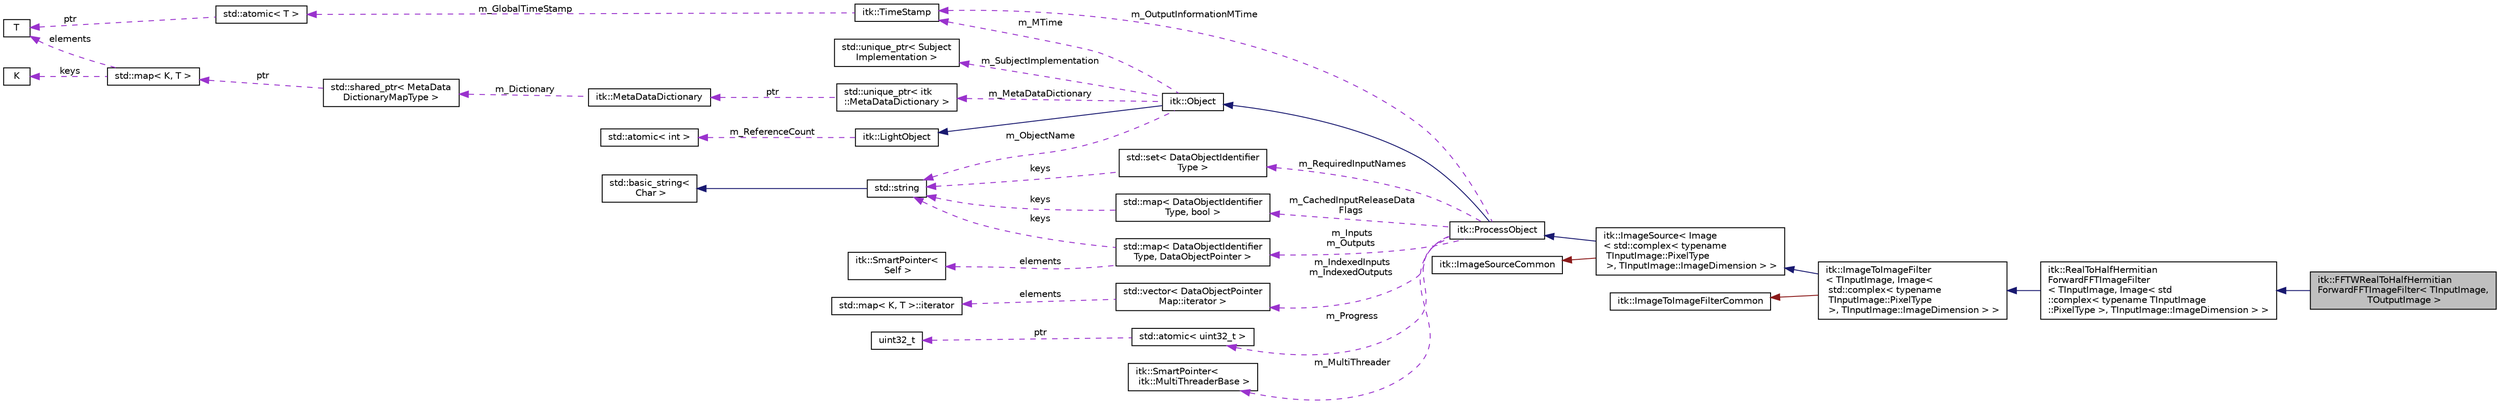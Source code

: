 digraph "itk::FFTWRealToHalfHermitianForwardFFTImageFilter&lt; TInputImage, TOutputImage &gt;"
{
 // LATEX_PDF_SIZE
  edge [fontname="Helvetica",fontsize="10",labelfontname="Helvetica",labelfontsize="10"];
  node [fontname="Helvetica",fontsize="10",shape=record];
  rankdir="LR";
  Node1 [label="itk::FFTWRealToHalfHermitian\lForwardFFTImageFilter\< TInputImage,\l TOutputImage \>",height=0.2,width=0.4,color="black", fillcolor="grey75", style="filled", fontcolor="black",tooltip="FFTW-based forward Fast Fourier Transform."];
  Node2 -> Node1 [dir="back",color="midnightblue",fontsize="10",style="solid",fontname="Helvetica"];
  Node2 [label="itk::RealToHalfHermitian\lForwardFFTImageFilter\l\< TInputImage, Image\< std\l::complex\< typename TInputImage\l::PixelType \>, TInputImage::ImageDimension \> \>",height=0.2,width=0.4,color="black", fillcolor="white", style="filled",URL="$classitk_1_1RealToHalfHermitianForwardFFTImageFilter.html",tooltip=" "];
  Node3 -> Node2 [dir="back",color="midnightblue",fontsize="10",style="solid",fontname="Helvetica"];
  Node3 [label="itk::ImageToImageFilter\l\< TInputImage, Image\<\l std::complex\< typename\l TInputImage::PixelType\l \>, TInputImage::ImageDimension \> \>",height=0.2,width=0.4,color="black", fillcolor="white", style="filled",URL="$classitk_1_1ImageToImageFilter.html",tooltip=" "];
  Node4 -> Node3 [dir="back",color="midnightblue",fontsize="10",style="solid",fontname="Helvetica"];
  Node4 [label="itk::ImageSource\< Image\l\< std::complex\< typename\l TInputImage::PixelType\l \>, TInputImage::ImageDimension \> \>",height=0.2,width=0.4,color="black", fillcolor="white", style="filled",URL="$classitk_1_1ImageSource.html",tooltip=" "];
  Node5 -> Node4 [dir="back",color="midnightblue",fontsize="10",style="solid",fontname="Helvetica"];
  Node5 [label="itk::ProcessObject",height=0.2,width=0.4,color="black", fillcolor="white", style="filled",URL="$classitk_1_1ProcessObject.html",tooltip="The base class for all process objects (source, filters, mappers) in the Insight data processing pipe..."];
  Node6 -> Node5 [dir="back",color="midnightblue",fontsize="10",style="solid",fontname="Helvetica"];
  Node6 [label="itk::Object",height=0.2,width=0.4,color="black", fillcolor="white", style="filled",URL="$classitk_1_1Object.html",tooltip="Base class for most ITK classes."];
  Node7 -> Node6 [dir="back",color="midnightblue",fontsize="10",style="solid",fontname="Helvetica"];
  Node7 [label="itk::LightObject",height=0.2,width=0.4,color="black", fillcolor="white", style="filled",URL="$classitk_1_1LightObject.html",tooltip="Light weight base class for most itk classes."];
  Node8 -> Node7 [dir="back",color="darkorchid3",fontsize="10",style="dashed",label=" m_ReferenceCount" ,fontname="Helvetica"];
  Node8 [label="std::atomic\< int \>",height=0.2,width=0.4,color="black", fillcolor="white", style="filled",tooltip=" "];
  Node9 -> Node6 [dir="back",color="darkorchid3",fontsize="10",style="dashed",label=" m_MTime" ,fontname="Helvetica"];
  Node9 [label="itk::TimeStamp",height=0.2,width=0.4,color="black", fillcolor="white", style="filled",URL="$classitk_1_1TimeStamp.html",tooltip="Generate a unique, increasing time value."];
  Node10 -> Node9 [dir="back",color="darkorchid3",fontsize="10",style="dashed",label=" m_GlobalTimeStamp" ,fontname="Helvetica"];
  Node10 [label="std::atomic\< T \>",height=0.2,width=0.4,color="black", fillcolor="white", style="filled",tooltip=" "];
  Node11 -> Node10 [dir="back",color="darkorchid3",fontsize="10",style="dashed",label=" ptr" ,fontname="Helvetica"];
  Node11 [label="T",height=0.2,width=0.4,color="black", fillcolor="white", style="filled",tooltip=" "];
  Node12 -> Node6 [dir="back",color="darkorchid3",fontsize="10",style="dashed",label=" m_SubjectImplementation" ,fontname="Helvetica"];
  Node12 [label="std::unique_ptr\< Subject\lImplementation \>",height=0.2,width=0.4,color="black", fillcolor="white", style="filled",tooltip=" "];
  Node13 -> Node6 [dir="back",color="darkorchid3",fontsize="10",style="dashed",label=" m_MetaDataDictionary" ,fontname="Helvetica"];
  Node13 [label="std::unique_ptr\< itk\l::MetaDataDictionary \>",height=0.2,width=0.4,color="black", fillcolor="white", style="filled",tooltip=" "];
  Node14 -> Node13 [dir="back",color="darkorchid3",fontsize="10",style="dashed",label=" ptr" ,fontname="Helvetica"];
  Node14 [label="itk::MetaDataDictionary",height=0.2,width=0.4,color="black", fillcolor="white", style="filled",URL="$classitk_1_1MetaDataDictionary.html",tooltip="Provides a mechanism for storing a collection of arbitrary data types."];
  Node15 -> Node14 [dir="back",color="darkorchid3",fontsize="10",style="dashed",label=" m_Dictionary" ,fontname="Helvetica"];
  Node15 [label="std::shared_ptr\< MetaData\lDictionaryMapType \>",height=0.2,width=0.4,color="black", fillcolor="white", style="filled",tooltip=" "];
  Node16 -> Node15 [dir="back",color="darkorchid3",fontsize="10",style="dashed",label=" ptr" ,fontname="Helvetica"];
  Node16 [label="std::map\< K, T \>",height=0.2,width=0.4,color="black", fillcolor="white", style="filled",tooltip=" "];
  Node17 -> Node16 [dir="back",color="darkorchid3",fontsize="10",style="dashed",label=" keys" ,fontname="Helvetica"];
  Node17 [label="K",height=0.2,width=0.4,color="black", fillcolor="white", style="filled",tooltip=" "];
  Node11 -> Node16 [dir="back",color="darkorchid3",fontsize="10",style="dashed",label=" elements" ,fontname="Helvetica"];
  Node18 -> Node6 [dir="back",color="darkorchid3",fontsize="10",style="dashed",label=" m_ObjectName" ,fontname="Helvetica"];
  Node18 [label="std::string",height=0.2,width=0.4,color="black", fillcolor="white", style="filled",tooltip=" "];
  Node19 -> Node18 [dir="back",color="midnightblue",fontsize="10",style="solid",fontname="Helvetica"];
  Node19 [label="std::basic_string\<\l Char \>",height=0.2,width=0.4,color="black", fillcolor="white", style="filled",tooltip=" "];
  Node9 -> Node5 [dir="back",color="darkorchid3",fontsize="10",style="dashed",label=" m_OutputInformationMTime" ,fontname="Helvetica"];
  Node20 -> Node5 [dir="back",color="darkorchid3",fontsize="10",style="dashed",label=" m_Inputs\nm_Outputs" ,fontname="Helvetica"];
  Node20 [label="std::map\< DataObjectIdentifier\lType, DataObjectPointer \>",height=0.2,width=0.4,color="black", fillcolor="white", style="filled",tooltip=" "];
  Node18 -> Node20 [dir="back",color="darkorchid3",fontsize="10",style="dashed",label=" keys" ,fontname="Helvetica"];
  Node21 -> Node20 [dir="back",color="darkorchid3",fontsize="10",style="dashed",label=" elements" ,fontname="Helvetica"];
  Node21 [label="itk::SmartPointer\<\l Self \>",height=0.2,width=0.4,color="black", fillcolor="white", style="filled",URL="$classitk_1_1SmartPointer.html",tooltip=" "];
  Node22 -> Node5 [dir="back",color="darkorchid3",fontsize="10",style="dashed",label=" m_IndexedInputs\nm_IndexedOutputs" ,fontname="Helvetica"];
  Node22 [label="std::vector\< DataObjectPointer\lMap::iterator \>",height=0.2,width=0.4,color="black", fillcolor="white", style="filled",tooltip=" "];
  Node23 -> Node22 [dir="back",color="darkorchid3",fontsize="10",style="dashed",label=" elements" ,fontname="Helvetica"];
  Node23 [label="std::map\< K, T \>::iterator",height=0.2,width=0.4,color="black", fillcolor="white", style="filled",tooltip=" "];
  Node24 -> Node5 [dir="back",color="darkorchid3",fontsize="10",style="dashed",label=" m_CachedInputReleaseData\lFlags" ,fontname="Helvetica"];
  Node24 [label="std::map\< DataObjectIdentifier\lType, bool \>",height=0.2,width=0.4,color="black", fillcolor="white", style="filled",tooltip=" "];
  Node18 -> Node24 [dir="back",color="darkorchid3",fontsize="10",style="dashed",label=" keys" ,fontname="Helvetica"];
  Node25 -> Node5 [dir="back",color="darkorchid3",fontsize="10",style="dashed",label=" m_RequiredInputNames" ,fontname="Helvetica"];
  Node25 [label="std::set\< DataObjectIdentifier\lType \>",height=0.2,width=0.4,color="black", fillcolor="white", style="filled",tooltip=" "];
  Node18 -> Node25 [dir="back",color="darkorchid3",fontsize="10",style="dashed",label=" keys" ,fontname="Helvetica"];
  Node26 -> Node5 [dir="back",color="darkorchid3",fontsize="10",style="dashed",label=" m_Progress" ,fontname="Helvetica"];
  Node26 [label="std::atomic\< uint32_t \>",height=0.2,width=0.4,color="black", fillcolor="white", style="filled",tooltip=" "];
  Node27 -> Node26 [dir="back",color="darkorchid3",fontsize="10",style="dashed",label=" ptr" ,fontname="Helvetica"];
  Node27 [label="uint32_t",height=0.2,width=0.4,color="black", fillcolor="white", style="filled",tooltip=" "];
  Node28 -> Node5 [dir="back",color="darkorchid3",fontsize="10",style="dashed",label=" m_MultiThreader" ,fontname="Helvetica"];
  Node28 [label="itk::SmartPointer\<\l itk::MultiThreaderBase \>",height=0.2,width=0.4,color="black", fillcolor="white", style="filled",URL="$classitk_1_1SmartPointer.html",tooltip=" "];
  Node29 -> Node4 [dir="back",color="firebrick4",fontsize="10",style="solid",fontname="Helvetica"];
  Node29 [label="itk::ImageSourceCommon",height=0.2,width=0.4,color="black", fillcolor="white", style="filled",URL="$structitk_1_1ImageSourceCommon.html",tooltip="Secondary base class of ImageSource common between templates."];
  Node30 -> Node3 [dir="back",color="firebrick4",fontsize="10",style="solid",fontname="Helvetica"];
  Node30 [label="itk::ImageToImageFilterCommon",height=0.2,width=0.4,color="black", fillcolor="white", style="filled",URL="$classitk_1_1ImageToImageFilterCommon.html",tooltip="Secondary base class of ImageToImageFilter common between templates."];
}
